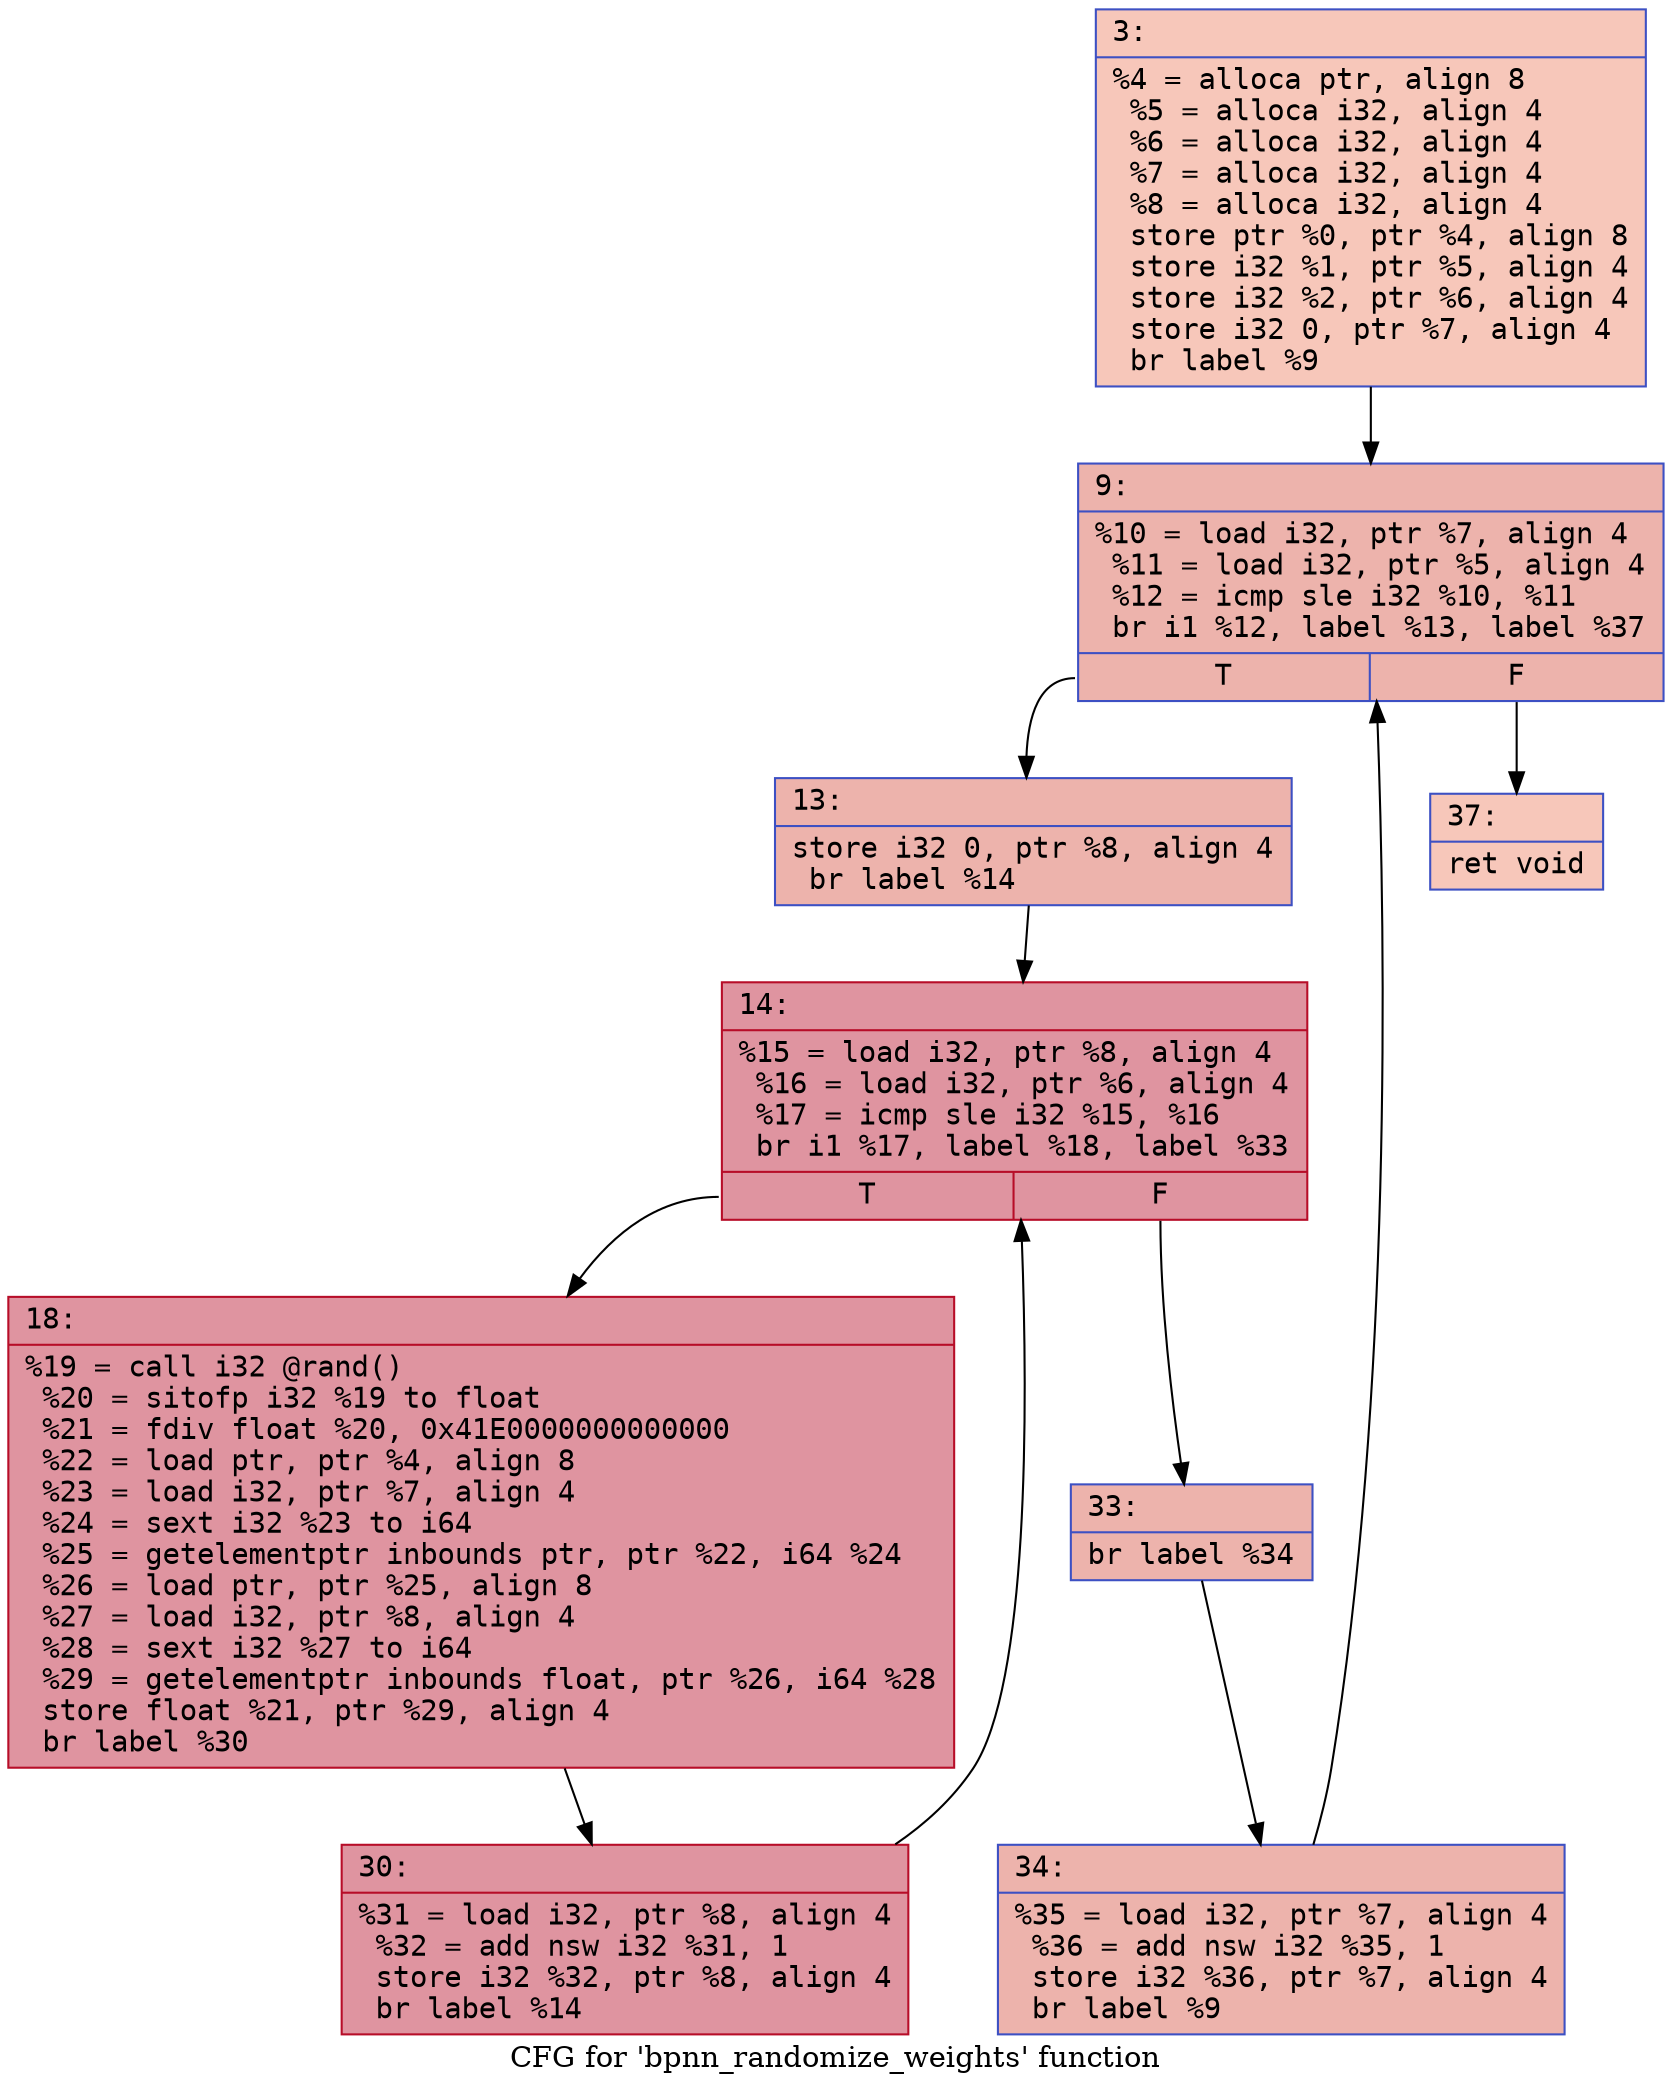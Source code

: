 digraph "CFG for 'bpnn_randomize_weights' function" {
	label="CFG for 'bpnn_randomize_weights' function";

	Node0x6000032de5d0 [shape=record,color="#3d50c3ff", style=filled, fillcolor="#ec7f6370" fontname="Courier",label="{3:\l|  %4 = alloca ptr, align 8\l  %5 = alloca i32, align 4\l  %6 = alloca i32, align 4\l  %7 = alloca i32, align 4\l  %8 = alloca i32, align 4\l  store ptr %0, ptr %4, align 8\l  store i32 %1, ptr %5, align 4\l  store i32 %2, ptr %6, align 4\l  store i32 0, ptr %7, align 4\l  br label %9\l}"];
	Node0x6000032de5d0 -> Node0x6000032de620[tooltip="3 -> 9\nProbability 100.00%" ];
	Node0x6000032de620 [shape=record,color="#3d50c3ff", style=filled, fillcolor="#d6524470" fontname="Courier",label="{9:\l|  %10 = load i32, ptr %7, align 4\l  %11 = load i32, ptr %5, align 4\l  %12 = icmp sle i32 %10, %11\l  br i1 %12, label %13, label %37\l|{<s0>T|<s1>F}}"];
	Node0x6000032de620:s0 -> Node0x6000032de670[tooltip="9 -> 13\nProbability 96.88%" ];
	Node0x6000032de620:s1 -> Node0x6000032de850[tooltip="9 -> 37\nProbability 3.12%" ];
	Node0x6000032de670 [shape=record,color="#3d50c3ff", style=filled, fillcolor="#d6524470" fontname="Courier",label="{13:\l|  store i32 0, ptr %8, align 4\l  br label %14\l}"];
	Node0x6000032de670 -> Node0x6000032de6c0[tooltip="13 -> 14\nProbability 100.00%" ];
	Node0x6000032de6c0 [shape=record,color="#b70d28ff", style=filled, fillcolor="#b70d2870" fontname="Courier",label="{14:\l|  %15 = load i32, ptr %8, align 4\l  %16 = load i32, ptr %6, align 4\l  %17 = icmp sle i32 %15, %16\l  br i1 %17, label %18, label %33\l|{<s0>T|<s1>F}}"];
	Node0x6000032de6c0:s0 -> Node0x6000032de710[tooltip="14 -> 18\nProbability 96.88%" ];
	Node0x6000032de6c0:s1 -> Node0x6000032de7b0[tooltip="14 -> 33\nProbability 3.12%" ];
	Node0x6000032de710 [shape=record,color="#b70d28ff", style=filled, fillcolor="#b70d2870" fontname="Courier",label="{18:\l|  %19 = call i32 @rand()\l  %20 = sitofp i32 %19 to float\l  %21 = fdiv float %20, 0x41E0000000000000\l  %22 = load ptr, ptr %4, align 8\l  %23 = load i32, ptr %7, align 4\l  %24 = sext i32 %23 to i64\l  %25 = getelementptr inbounds ptr, ptr %22, i64 %24\l  %26 = load ptr, ptr %25, align 8\l  %27 = load i32, ptr %8, align 4\l  %28 = sext i32 %27 to i64\l  %29 = getelementptr inbounds float, ptr %26, i64 %28\l  store float %21, ptr %29, align 4\l  br label %30\l}"];
	Node0x6000032de710 -> Node0x6000032de760[tooltip="18 -> 30\nProbability 100.00%" ];
	Node0x6000032de760 [shape=record,color="#b70d28ff", style=filled, fillcolor="#b70d2870" fontname="Courier",label="{30:\l|  %31 = load i32, ptr %8, align 4\l  %32 = add nsw i32 %31, 1\l  store i32 %32, ptr %8, align 4\l  br label %14\l}"];
	Node0x6000032de760 -> Node0x6000032de6c0[tooltip="30 -> 14\nProbability 100.00%" ];
	Node0x6000032de7b0 [shape=record,color="#3d50c3ff", style=filled, fillcolor="#d6524470" fontname="Courier",label="{33:\l|  br label %34\l}"];
	Node0x6000032de7b0 -> Node0x6000032de800[tooltip="33 -> 34\nProbability 100.00%" ];
	Node0x6000032de800 [shape=record,color="#3d50c3ff", style=filled, fillcolor="#d6524470" fontname="Courier",label="{34:\l|  %35 = load i32, ptr %7, align 4\l  %36 = add nsw i32 %35, 1\l  store i32 %36, ptr %7, align 4\l  br label %9\l}"];
	Node0x6000032de800 -> Node0x6000032de620[tooltip="34 -> 9\nProbability 100.00%" ];
	Node0x6000032de850 [shape=record,color="#3d50c3ff", style=filled, fillcolor="#ec7f6370" fontname="Courier",label="{37:\l|  ret void\l}"];
}
